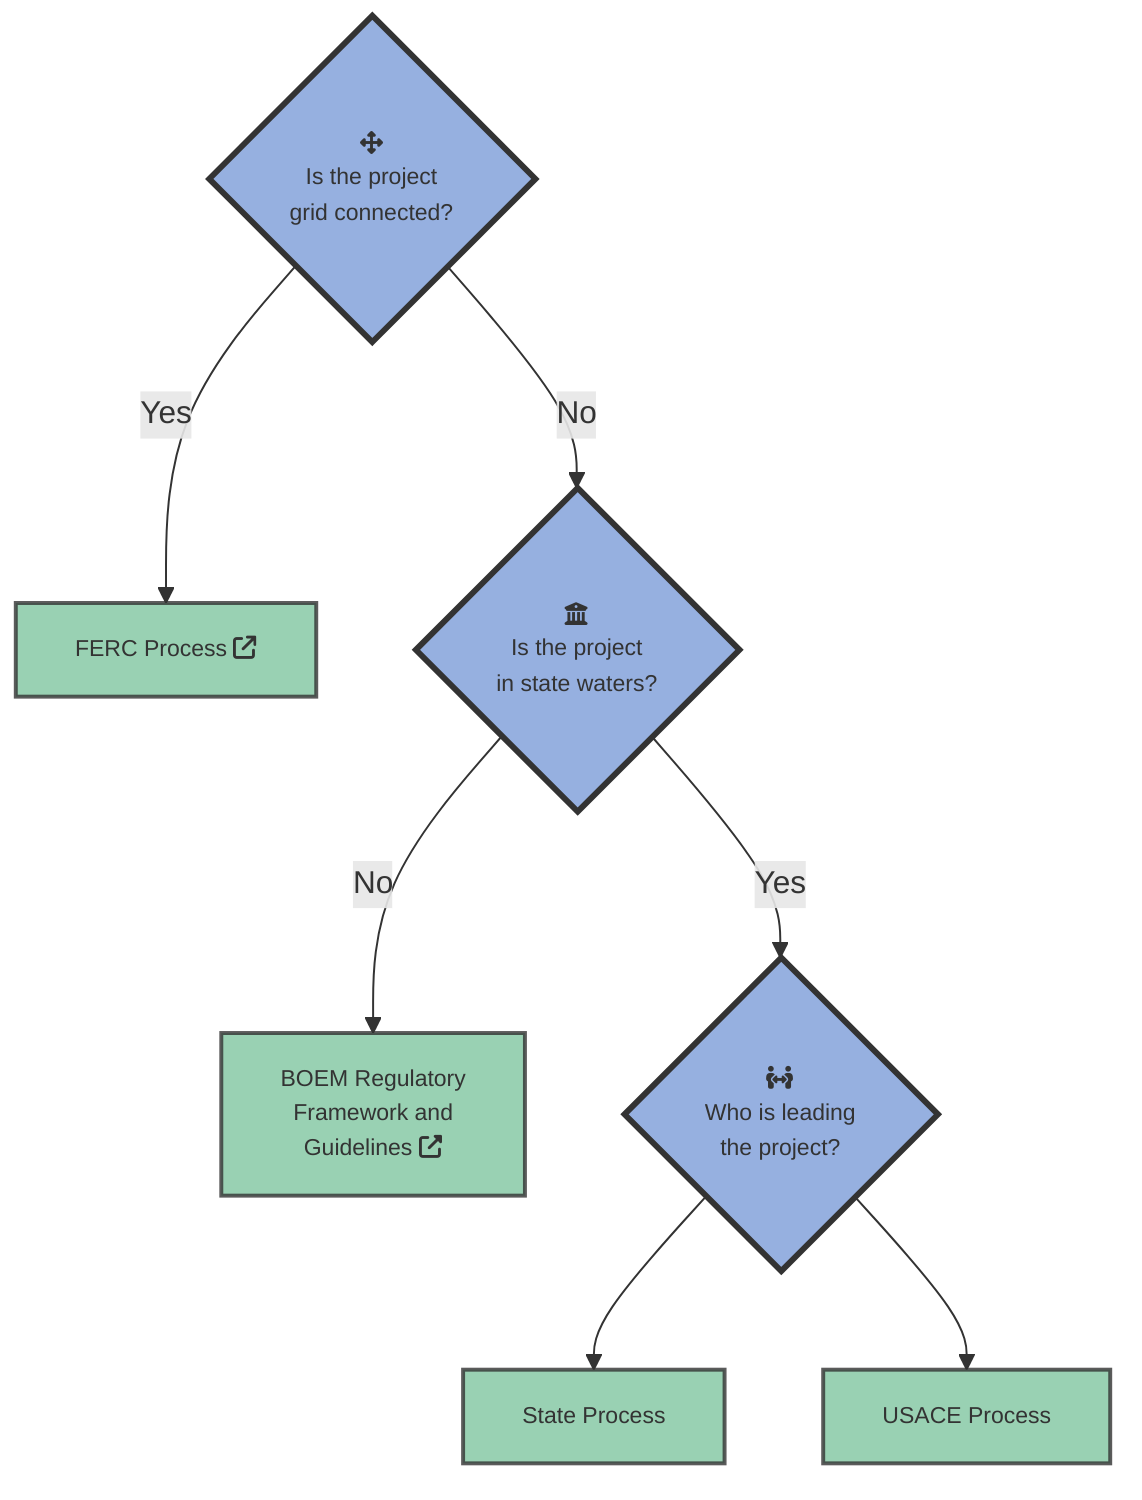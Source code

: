 %% edit with https://mermaid-js.github.io/mermaid-live-editor

graph TD
grid{fa:fa-arrows-alt<br> Is the project<br>grid connected?}
ferc[FERC Process fas:fa-external-link]
territory{fa:fa-institution<br> Is the project<br>in state waters?}
boem[BOEM Regulatory <br>Framework and <br>Guidelines fas:fa-external-link-alt]
lead{fa:fa-people-arrows<br> Who is leading<br>the project?}
state[State Process]
usace[USACE Process]

grid-->|Yes|ferc
grid-->|No|territory
territory-->|Yes|lead
territory-->|No|boem
lead --> state
lead --> usace

click ferc "./regs-ferc.html"
click usace "./regs-usace.html"
click state "./regs-state.html"
click boem "https://www.boem.gov/renewable-energy/regulatory-framework-and-guidelines" _blank

classDef endNode fill:#99d1b3,stroke:#333,stroke-width:2px,font-size:90%,line-height:1.5,stroke-opacity:0.8,text-align:center;
classDef endNode:hover fill:#75a189;
classDef endNode:active fill:#75a189;

classDef decisionNode fill:#96b0e0,stroke:#333,stroke-width:3px,font-size:90%,line-height:1.5;

class ferc,usace,state,boem endNode
class grid,territory,lead decisionNode